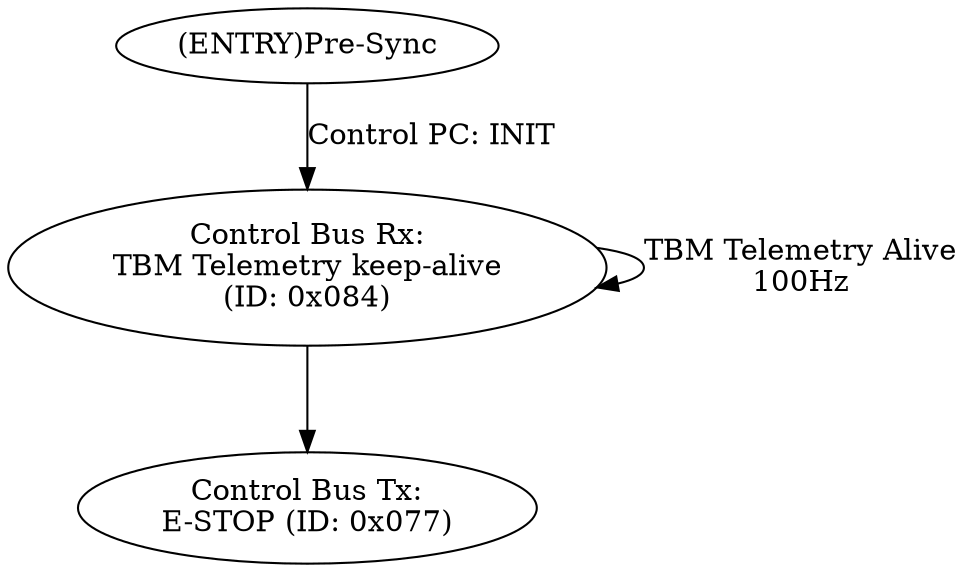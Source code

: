 digraph newUSM {
    // Receive TelemetryKeepAlive
    S50 [label = "(ENTRY)Pre-Sync"];
    S51 [label = "Control Bus Rx:\nTBM Telemetry keep-alive\n(ID: 0x084)"];
    S52 [label = "Control Bus Tx:\nE-STOP (ID: 0x077)"];

    S50 -> S51 [label = "Control PC: INIT"];
    S51 -> S51 [label = "TBM Telemetry Alive\n100Hz"];
    S51 -> S52 [label = " "];

}
